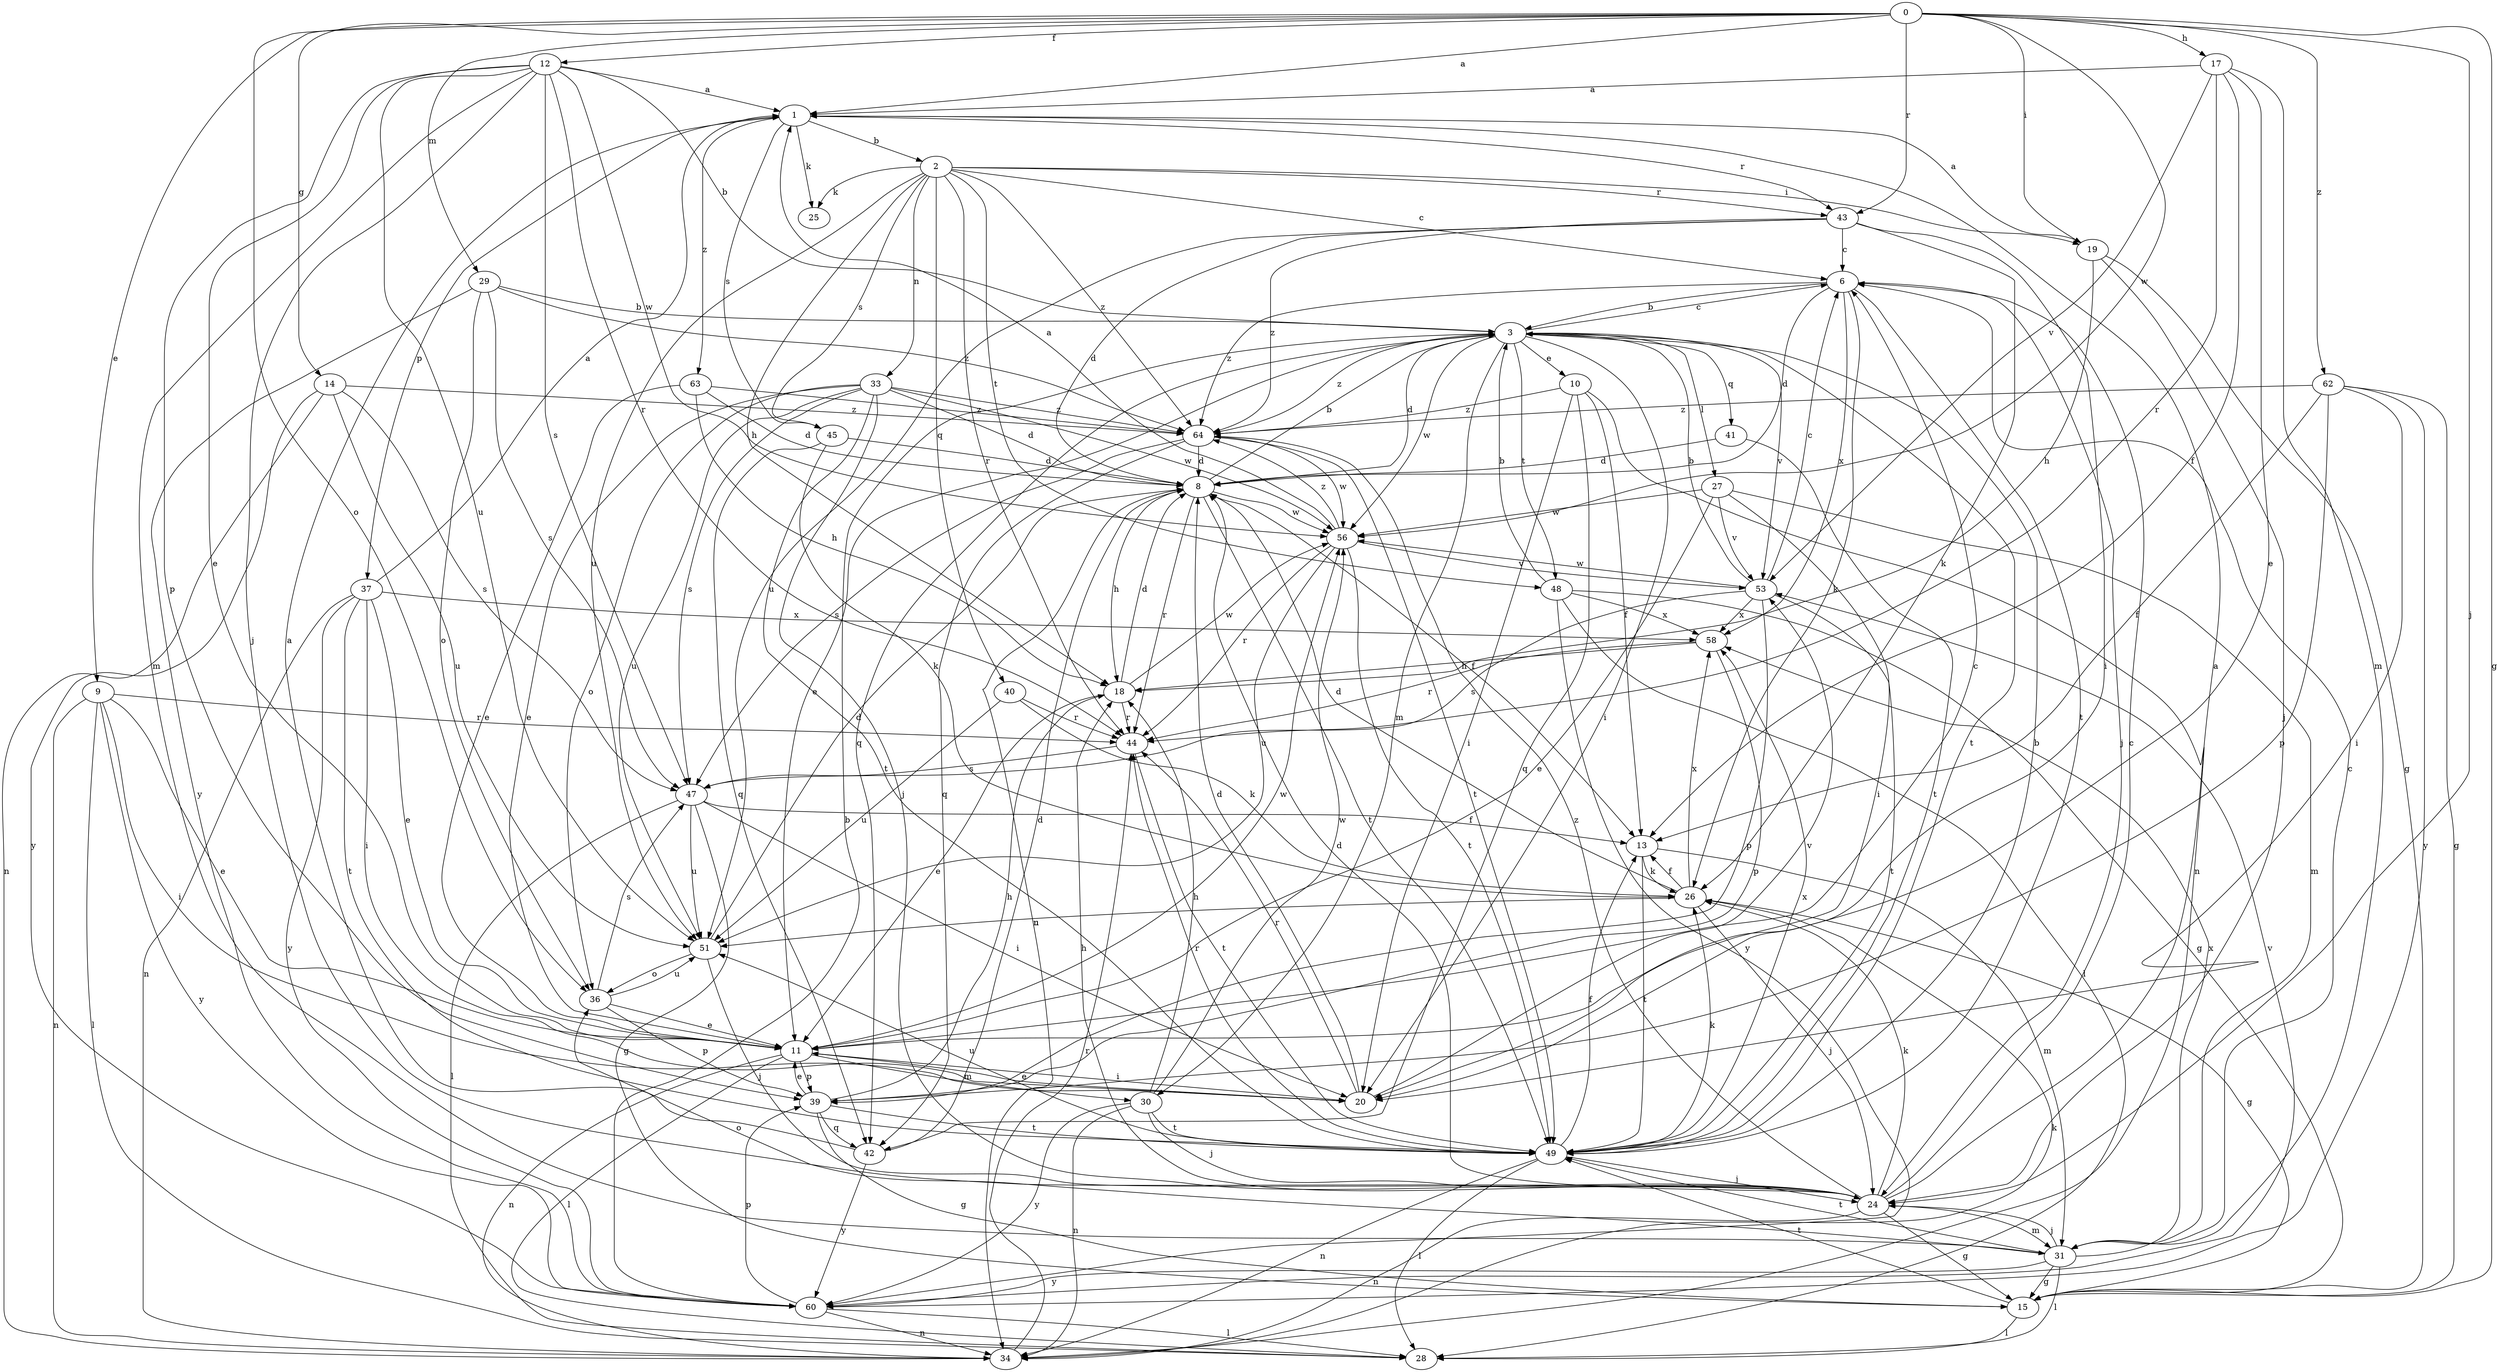 strict digraph  {
0;
1;
2;
3;
6;
8;
9;
10;
11;
12;
13;
14;
15;
17;
18;
19;
20;
24;
25;
26;
27;
28;
29;
30;
31;
33;
34;
36;
37;
39;
40;
41;
42;
43;
44;
45;
47;
48;
49;
51;
53;
56;
58;
60;
62;
63;
64;
0 -> 1  [label=a];
0 -> 9  [label=e];
0 -> 12  [label=f];
0 -> 14  [label=g];
0 -> 15  [label=g];
0 -> 17  [label=h];
0 -> 19  [label=i];
0 -> 24  [label=j];
0 -> 29  [label=m];
0 -> 36  [label=o];
0 -> 43  [label=r];
0 -> 56  [label=w];
0 -> 62  [label=z];
1 -> 2  [label=b];
1 -> 25  [label=k];
1 -> 37  [label=p];
1 -> 43  [label=r];
1 -> 45  [label=s];
1 -> 63  [label=z];
2 -> 6  [label=c];
2 -> 18  [label=h];
2 -> 19  [label=i];
2 -> 25  [label=k];
2 -> 33  [label=n];
2 -> 40  [label=q];
2 -> 43  [label=r];
2 -> 44  [label=r];
2 -> 45  [label=s];
2 -> 48  [label=t];
2 -> 51  [label=u];
2 -> 64  [label=z];
3 -> 6  [label=c];
3 -> 8  [label=d];
3 -> 10  [label=e];
3 -> 11  [label=e];
3 -> 20  [label=i];
3 -> 27  [label=l];
3 -> 30  [label=m];
3 -> 41  [label=q];
3 -> 42  [label=q];
3 -> 48  [label=t];
3 -> 49  [label=t];
3 -> 53  [label=v];
3 -> 56  [label=w];
3 -> 64  [label=z];
6 -> 3  [label=b];
6 -> 8  [label=d];
6 -> 24  [label=j];
6 -> 26  [label=k];
6 -> 49  [label=t];
6 -> 58  [label=x];
6 -> 64  [label=z];
8 -> 3  [label=b];
8 -> 13  [label=f];
8 -> 18  [label=h];
8 -> 34  [label=n];
8 -> 44  [label=r];
8 -> 49  [label=t];
8 -> 56  [label=w];
9 -> 11  [label=e];
9 -> 20  [label=i];
9 -> 28  [label=l];
9 -> 34  [label=n];
9 -> 44  [label=r];
9 -> 60  [label=y];
10 -> 13  [label=f];
10 -> 20  [label=i];
10 -> 34  [label=n];
10 -> 42  [label=q];
10 -> 64  [label=z];
11 -> 6  [label=c];
11 -> 20  [label=i];
11 -> 28  [label=l];
11 -> 30  [label=m];
11 -> 34  [label=n];
11 -> 39  [label=p];
11 -> 56  [label=w];
12 -> 1  [label=a];
12 -> 3  [label=b];
12 -> 11  [label=e];
12 -> 24  [label=j];
12 -> 31  [label=m];
12 -> 39  [label=p];
12 -> 44  [label=r];
12 -> 47  [label=s];
12 -> 51  [label=u];
12 -> 56  [label=w];
13 -> 26  [label=k];
13 -> 31  [label=m];
13 -> 49  [label=t];
14 -> 34  [label=n];
14 -> 47  [label=s];
14 -> 51  [label=u];
14 -> 60  [label=y];
14 -> 64  [label=z];
15 -> 28  [label=l];
15 -> 49  [label=t];
17 -> 1  [label=a];
17 -> 11  [label=e];
17 -> 13  [label=f];
17 -> 31  [label=m];
17 -> 44  [label=r];
17 -> 53  [label=v];
18 -> 8  [label=d];
18 -> 11  [label=e];
18 -> 44  [label=r];
18 -> 56  [label=w];
19 -> 1  [label=a];
19 -> 15  [label=g];
19 -> 18  [label=h];
19 -> 24  [label=j];
20 -> 8  [label=d];
20 -> 11  [label=e];
20 -> 44  [label=r];
20 -> 53  [label=v];
24 -> 1  [label=a];
24 -> 6  [label=c];
24 -> 8  [label=d];
24 -> 15  [label=g];
24 -> 18  [label=h];
24 -> 26  [label=k];
24 -> 31  [label=m];
24 -> 34  [label=n];
24 -> 64  [label=z];
26 -> 8  [label=d];
26 -> 13  [label=f];
26 -> 15  [label=g];
26 -> 24  [label=j];
26 -> 51  [label=u];
26 -> 58  [label=x];
27 -> 11  [label=e];
27 -> 20  [label=i];
27 -> 31  [label=m];
27 -> 53  [label=v];
27 -> 56  [label=w];
29 -> 3  [label=b];
29 -> 36  [label=o];
29 -> 47  [label=s];
29 -> 60  [label=y];
29 -> 64  [label=z];
30 -> 18  [label=h];
30 -> 24  [label=j];
30 -> 34  [label=n];
30 -> 49  [label=t];
30 -> 56  [label=w];
30 -> 60  [label=y];
31 -> 6  [label=c];
31 -> 15  [label=g];
31 -> 24  [label=j];
31 -> 28  [label=l];
31 -> 36  [label=o];
31 -> 49  [label=t];
31 -> 58  [label=x];
31 -> 60  [label=y];
33 -> 8  [label=d];
33 -> 11  [label=e];
33 -> 24  [label=j];
33 -> 36  [label=o];
33 -> 47  [label=s];
33 -> 49  [label=t];
33 -> 51  [label=u];
33 -> 56  [label=w];
33 -> 64  [label=z];
34 -> 26  [label=k];
34 -> 44  [label=r];
36 -> 11  [label=e];
36 -> 39  [label=p];
36 -> 47  [label=s];
36 -> 51  [label=u];
37 -> 1  [label=a];
37 -> 11  [label=e];
37 -> 20  [label=i];
37 -> 34  [label=n];
37 -> 49  [label=t];
37 -> 58  [label=x];
37 -> 60  [label=y];
39 -> 11  [label=e];
39 -> 15  [label=g];
39 -> 18  [label=h];
39 -> 42  [label=q];
39 -> 49  [label=t];
40 -> 26  [label=k];
40 -> 44  [label=r];
40 -> 51  [label=u];
41 -> 8  [label=d];
41 -> 49  [label=t];
42 -> 1  [label=a];
42 -> 8  [label=d];
42 -> 60  [label=y];
43 -> 6  [label=c];
43 -> 8  [label=d];
43 -> 20  [label=i];
43 -> 26  [label=k];
43 -> 51  [label=u];
43 -> 64  [label=z];
44 -> 47  [label=s];
44 -> 49  [label=t];
45 -> 8  [label=d];
45 -> 26  [label=k];
45 -> 42  [label=q];
47 -> 13  [label=f];
47 -> 15  [label=g];
47 -> 20  [label=i];
47 -> 28  [label=l];
47 -> 51  [label=u];
48 -> 3  [label=b];
48 -> 15  [label=g];
48 -> 28  [label=l];
48 -> 58  [label=x];
48 -> 60  [label=y];
49 -> 3  [label=b];
49 -> 13  [label=f];
49 -> 24  [label=j];
49 -> 26  [label=k];
49 -> 28  [label=l];
49 -> 34  [label=n];
49 -> 44  [label=r];
49 -> 51  [label=u];
49 -> 58  [label=x];
51 -> 8  [label=d];
51 -> 24  [label=j];
51 -> 36  [label=o];
53 -> 3  [label=b];
53 -> 6  [label=c];
53 -> 39  [label=p];
53 -> 47  [label=s];
53 -> 49  [label=t];
53 -> 56  [label=w];
53 -> 58  [label=x];
56 -> 1  [label=a];
56 -> 44  [label=r];
56 -> 49  [label=t];
56 -> 51  [label=u];
56 -> 53  [label=v];
56 -> 64  [label=z];
58 -> 18  [label=h];
58 -> 39  [label=p];
58 -> 44  [label=r];
60 -> 3  [label=b];
60 -> 28  [label=l];
60 -> 34  [label=n];
60 -> 39  [label=p];
60 -> 53  [label=v];
62 -> 13  [label=f];
62 -> 15  [label=g];
62 -> 20  [label=i];
62 -> 39  [label=p];
62 -> 60  [label=y];
62 -> 64  [label=z];
63 -> 8  [label=d];
63 -> 11  [label=e];
63 -> 18  [label=h];
63 -> 64  [label=z];
64 -> 8  [label=d];
64 -> 42  [label=q];
64 -> 47  [label=s];
64 -> 49  [label=t];
64 -> 56  [label=w];
}
